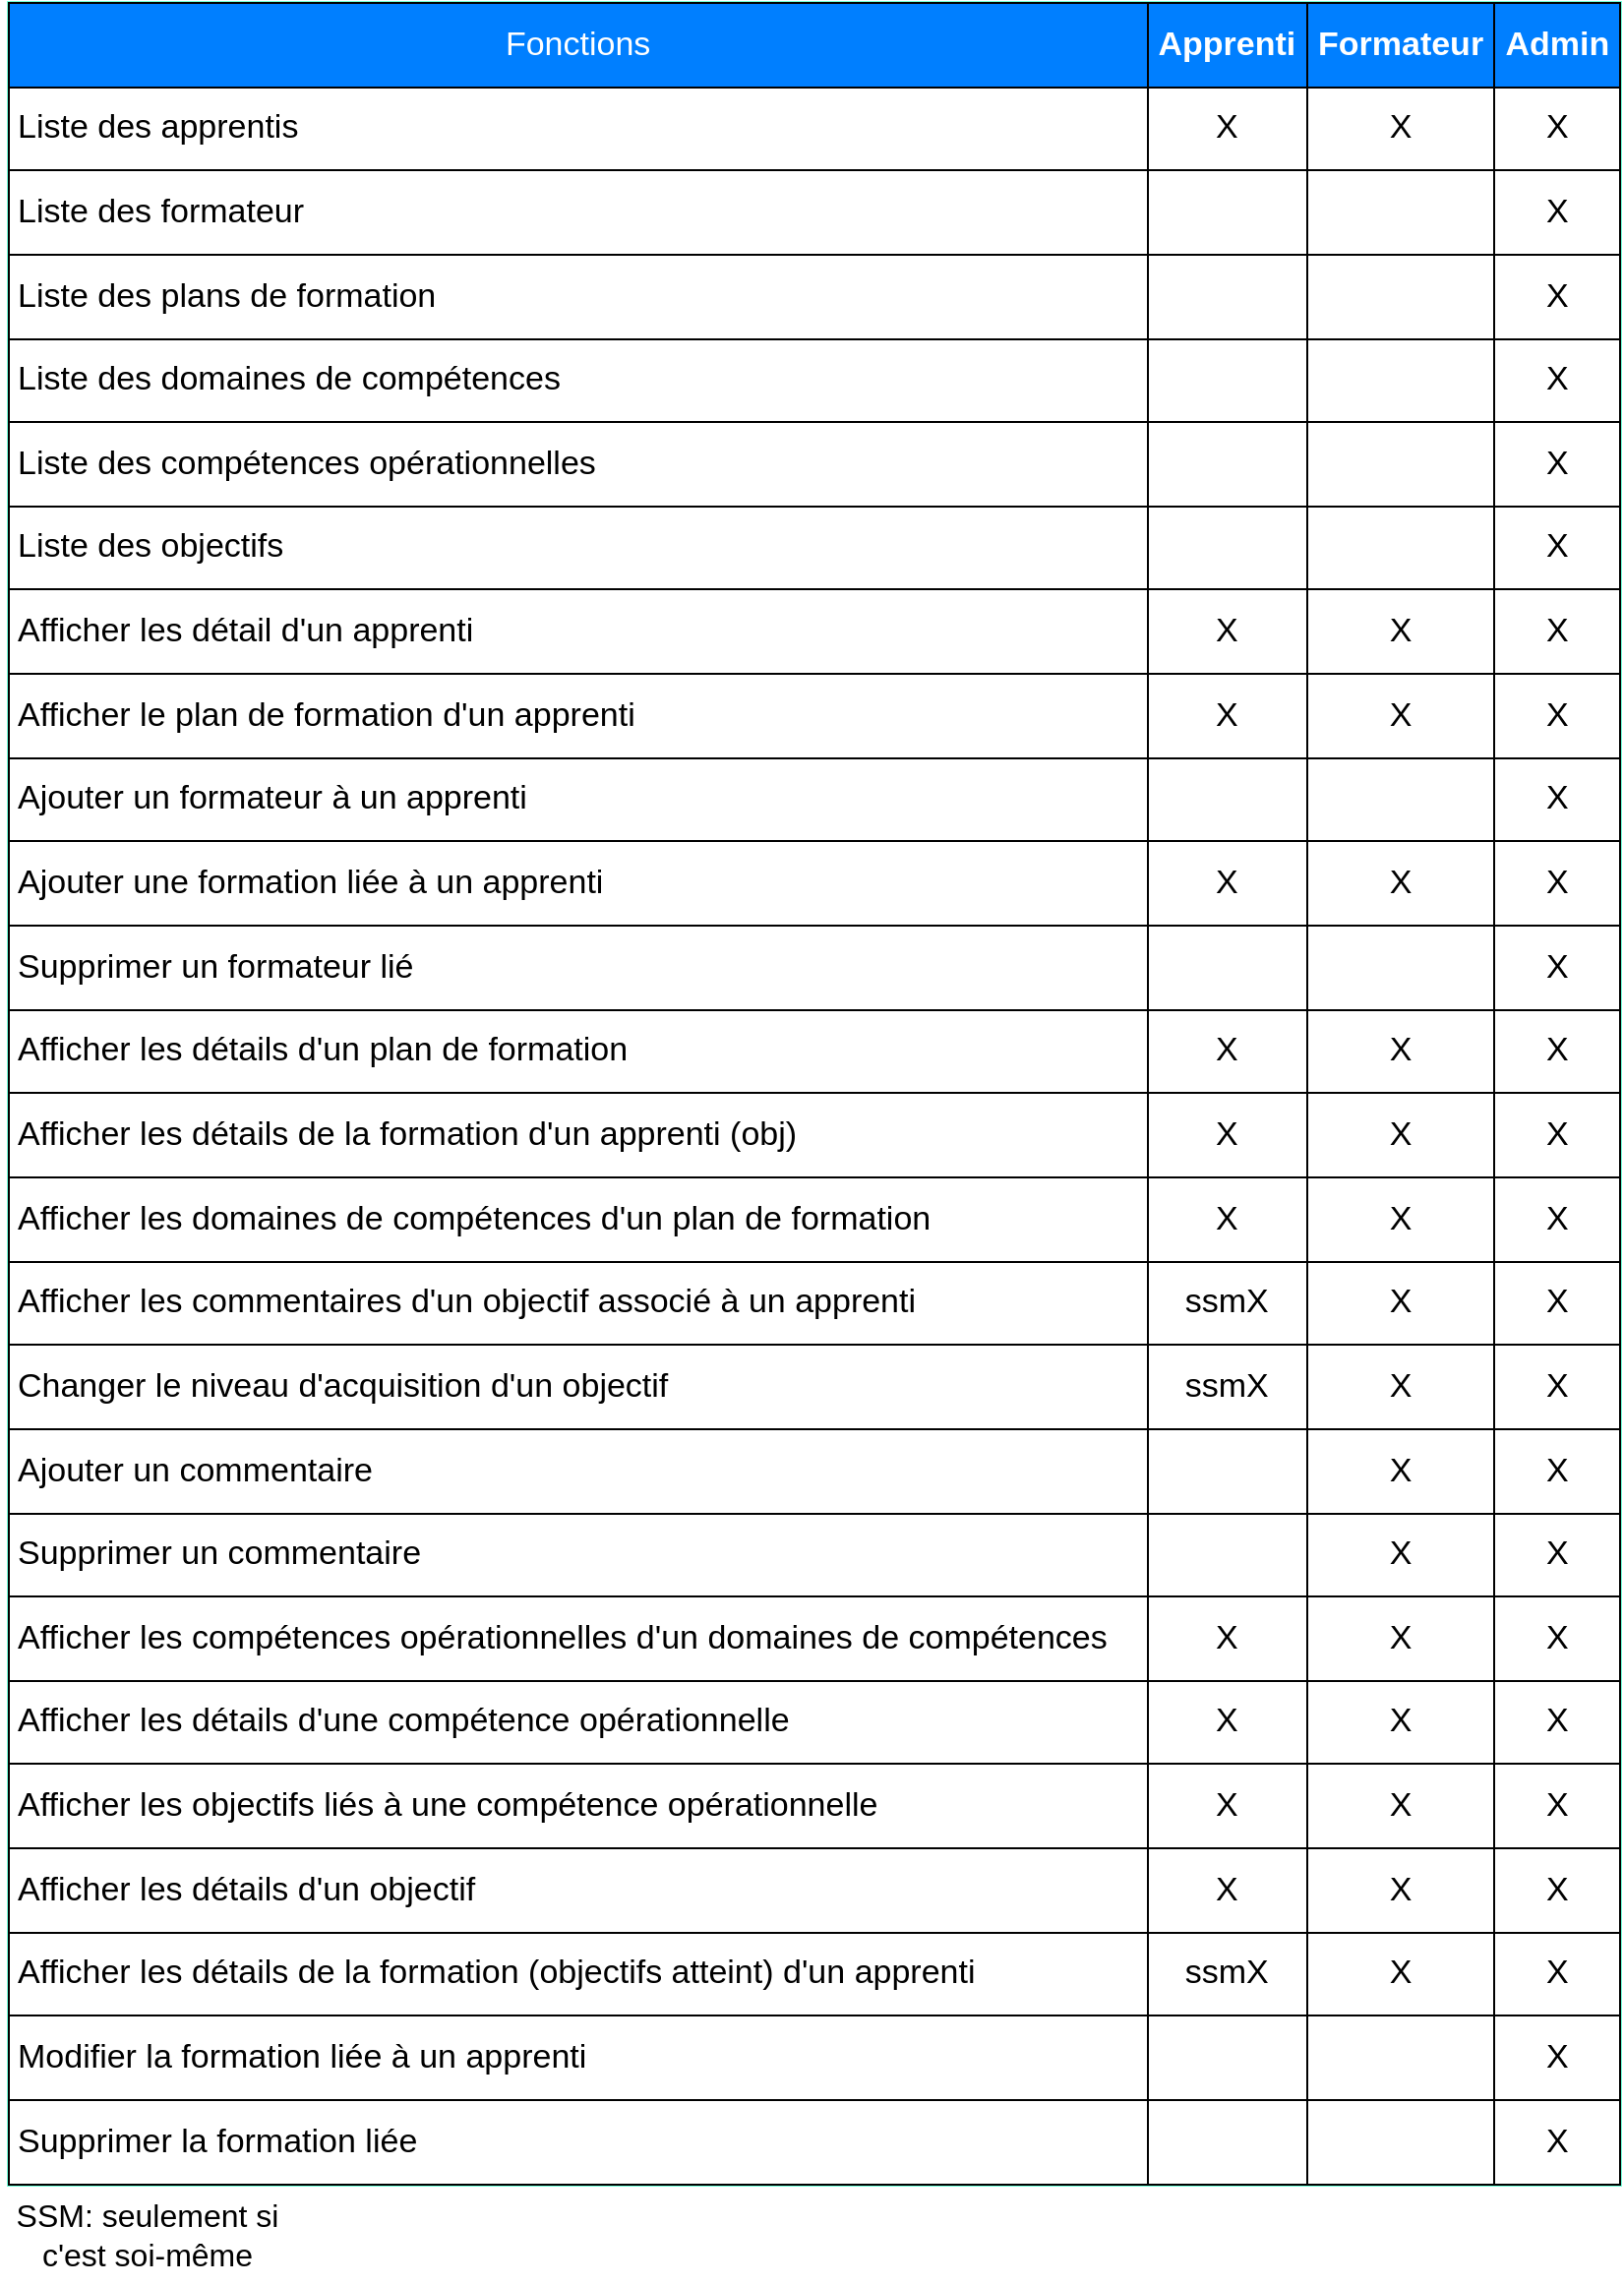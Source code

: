 <mxfile version="14.6.13" type="device"><diagram id="VaB11yT9NNSyQgzuXlM5" name="Page-1"><mxGraphModel dx="1673" dy="967" grid="1" gridSize="10" guides="1" tooltips="1" connect="1" arrows="1" fold="1" page="1" pageScale="1" pageWidth="827" pageHeight="1169" math="0" shadow="0"><root><mxCell id="0"/><mxCell id="1" parent="0"/><mxCell id="gw2a6t-uVCQziOM7dGDO-16" value="&lt;table border=&quot;1&quot; cellpadding=&quot;4&quot; style=&quot;width: 100% ; height: 100% ; border-collapse: collapse ; background-color: rgb(255 , 255 , 255) ; font-size: 17px ; border: 1px solid black&quot; width=&quot;100%&quot;&gt;&lt;tbody style=&quot;font-size: 17px&quot;&gt;&lt;tr style=&quot;color: rgb(255 , 255 , 255) ; border: 1px solid black ; font-size: 17px&quot;&gt;&lt;td style=&quot;text-align: center ; font-size: 17px ; background-color: rgb(0 , 127 , 255)&quot;&gt;Fonctions&lt;/td&gt;&lt;th style=&quot;text-align: center ; font-size: 17px ; background-color: rgb(0 , 127 , 255)&quot;&gt;Apprenti&lt;/th&gt;&lt;th style=&quot;text-align: center ; font-size: 17px ; background-color: rgb(0 , 127 , 255)&quot;&gt;Formateur&lt;/th&gt;&lt;th style=&quot;text-align: center ; font-size: 17px ; background-color: rgb(0 , 127 , 255)&quot;&gt;Admin&lt;/th&gt;&lt;/tr&gt;&lt;tr style=&quot;border: 1px solid black ; font-size: 17px&quot;&gt;&lt;td style=&quot;font-size: 17px&quot;&gt;Liste des apprentis&lt;/td&gt;&lt;td style=&quot;text-align: center ; font-size: 17px&quot;&gt;X&lt;/td&gt;&lt;td style=&quot;text-align: center ; font-size: 17px&quot;&gt;X&lt;/td&gt;&lt;td style=&quot;text-align: center ; font-size: 17px&quot;&gt;X&lt;/td&gt;&lt;/tr&gt;&lt;tr style=&quot;border: 1px solid black ; font-size: 17px&quot;&gt;&lt;td style=&quot;font-size: 17px&quot;&gt;Liste des formateur&lt;/td&gt;&lt;td style=&quot;text-align: center ; font-size: 17px&quot;&gt;&lt;br style=&quot;font-size: 17px&quot;&gt;&lt;/td&gt;&lt;td style=&quot;text-align: center ; font-size: 17px&quot;&gt;&lt;br style=&quot;font-size: 17px&quot;&gt;&lt;/td&gt;&lt;td style=&quot;text-align: center ; font-size: 17px&quot;&gt;X&lt;/td&gt;&lt;/tr&gt;&lt;tr style=&quot;border: 1px solid black ; font-size: 17px&quot;&gt;&lt;td style=&quot;font-size: 17px&quot;&gt;Liste des plans de formation&lt;/td&gt;&lt;td style=&quot;text-align: center ; font-size: 17px&quot;&gt;&lt;br style=&quot;font-size: 17px&quot;&gt;&lt;/td&gt;&lt;td style=&quot;text-align: center ; font-size: 17px&quot;&gt;&lt;br style=&quot;font-size: 17px&quot;&gt;&lt;/td&gt;&lt;td style=&quot;text-align: center ; font-size: 17px&quot;&gt;X&lt;/td&gt;&lt;/tr&gt;&lt;tr style=&quot;border: 1px solid black ; font-size: 17px&quot;&gt;&lt;td style=&quot;font-size: 17px&quot;&gt;Liste des domaines de compétences&lt;/td&gt;&lt;td style=&quot;text-align: center ; font-size: 17px&quot;&gt;&lt;br style=&quot;font-size: 17px&quot;&gt;&lt;/td&gt;&lt;td style=&quot;text-align: center ; font-size: 17px&quot;&gt;&lt;br style=&quot;font-size: 17px&quot;&gt;&lt;/td&gt;&lt;td style=&quot;text-align: center ; font-size: 17px&quot;&gt;X&lt;/td&gt;&lt;/tr&gt;&lt;tr style=&quot;font-size: 17px&quot;&gt;&lt;td style=&quot;font-size: 17px&quot;&gt;Liste des compétences opérationnelles&lt;/td&gt;&lt;td style=&quot;font-size: 17px&quot;&gt;&lt;br style=&quot;font-size: 17px&quot;&gt;&lt;/td&gt;&lt;td style=&quot;font-size: 17px&quot;&gt;&lt;br style=&quot;font-size: 17px&quot;&gt;&lt;/td&gt;&lt;td style=&quot;text-align: center ; font-size: 17px&quot;&gt;X&lt;/td&gt;&lt;/tr&gt;&lt;tr style=&quot;font-size: 17px&quot;&gt;&lt;td style=&quot;font-size: 17px&quot;&gt;Liste des objectifs&lt;/td&gt;&lt;td style=&quot;font-size: 17px&quot;&gt;&lt;br style=&quot;font-size: 17px&quot;&gt;&lt;/td&gt;&lt;td style=&quot;font-size: 17px&quot;&gt;&lt;br style=&quot;font-size: 17px&quot;&gt;&lt;/td&gt;&lt;td style=&quot;text-align: center ; font-size: 17px&quot;&gt;X&lt;/td&gt;&lt;/tr&gt;&lt;tr style=&quot;font-size: 17px&quot;&gt;&lt;td style=&quot;font-size: 17px&quot;&gt;Afficher les détail d'un apprenti&lt;/td&gt;&lt;td style=&quot;text-align: center ; font-size: 17px&quot;&gt;X&lt;/td&gt;&lt;td style=&quot;text-align: center ; font-size: 17px&quot;&gt;X&lt;/td&gt;&lt;td style=&quot;text-align: center ; font-size: 17px&quot;&gt;X&lt;/td&gt;&lt;/tr&gt;&lt;tr style=&quot;font-size: 17px&quot;&gt;&lt;td style=&quot;font-size: 17px&quot;&gt;Afficher le plan de formation d'un apprenti&lt;/td&gt;&lt;td style=&quot;text-align: center ; font-size: 17px&quot;&gt;X&lt;/td&gt;&lt;td style=&quot;text-align: center ; font-size: 17px&quot;&gt;X&lt;/td&gt;&lt;td style=&quot;text-align: center ; font-size: 17px&quot;&gt;X&lt;/td&gt;&lt;/tr&gt;&lt;tr style=&quot;font-size: 17px&quot;&gt;&lt;td style=&quot;font-size: 17px&quot;&gt;Ajouter un formateur à un apprenti&lt;/td&gt;&lt;td style=&quot;text-align: center ; font-size: 17px&quot;&gt;&lt;br style=&quot;font-size: 17px&quot;&gt;&lt;/td&gt;&lt;td style=&quot;text-align: center ; font-size: 17px&quot;&gt;&lt;br style=&quot;font-size: 17px&quot;&gt;&lt;/td&gt;&lt;td style=&quot;text-align: center ; font-size: 17px&quot;&gt;X&lt;/td&gt;&lt;/tr&gt;&lt;tr style=&quot;font-size: 17px&quot;&gt;&lt;td style=&quot;font-size: 17px&quot;&gt;Ajouter une formation liée à un apprenti&lt;/td&gt;&lt;td style=&quot;text-align: center ; font-size: 17px&quot;&gt;X&lt;/td&gt;&lt;td style=&quot;text-align: center ; font-size: 17px&quot;&gt;X&lt;/td&gt;&lt;td style=&quot;text-align: center ; font-size: 17px&quot;&gt;X&lt;/td&gt;&lt;/tr&gt;&lt;tr style=&quot;font-size: 17px&quot;&gt;&lt;td style=&quot;font-size: 17px&quot;&gt;Supprimer un formateur lié&lt;/td&gt;&lt;td style=&quot;text-align: center ; font-size: 17px&quot;&gt;&lt;br style=&quot;font-size: 17px&quot;&gt;&lt;/td&gt;&lt;td style=&quot;text-align: center ; font-size: 17px&quot;&gt;&lt;br style=&quot;font-size: 17px&quot;&gt;&lt;/td&gt;&lt;td style=&quot;text-align: center ; font-size: 17px&quot;&gt;X&lt;/td&gt;&lt;/tr&gt;&lt;tr style=&quot;font-size: 17px&quot;&gt;&lt;td style=&quot;font-size: 17px&quot;&gt;Afficher les détails d'un plan de formation&lt;/td&gt;&lt;td style=&quot;text-align: center ; font-size: 17px&quot;&gt;X&lt;/td&gt;&lt;td style=&quot;text-align: center ; font-size: 17px&quot;&gt;X&lt;/td&gt;&lt;td style=&quot;text-align: center ; font-size: 17px&quot;&gt;X&lt;/td&gt;&lt;/tr&gt;&lt;tr style=&quot;font-size: 17px&quot;&gt;&lt;td style=&quot;font-size: 17px&quot;&gt;Afficher les détails de la formation d'un apprenti (obj)&lt;/td&gt;&lt;td style=&quot;text-align: center ; font-size: 17px&quot;&gt;X&lt;/td&gt;&lt;td style=&quot;text-align: center ; font-size: 17px&quot;&gt;X&lt;/td&gt;&lt;td style=&quot;text-align: center ; font-size: 17px&quot;&gt;X&lt;/td&gt;&lt;/tr&gt;&lt;tr style=&quot;font-size: 17px&quot;&gt;&lt;td style=&quot;font-size: 17px&quot;&gt;Afficher les domaines de compétences d'un plan de formation&lt;/td&gt;&lt;td style=&quot;text-align: center ; font-size: 17px&quot;&gt;X&lt;/td&gt;&lt;td style=&quot;text-align: center ; font-size: 17px&quot;&gt;X&lt;/td&gt;&lt;td style=&quot;text-align: center ; font-size: 17px&quot;&gt;X&lt;/td&gt;&lt;/tr&gt;&lt;tr style=&quot;font-size: 17px&quot;&gt;&lt;td style=&quot;font-size: 17px&quot;&gt;Afficher les commentaires d'un objectif associé à un apprenti&lt;/td&gt;&lt;td style=&quot;text-align: center ; font-size: 17px&quot;&gt;ssmX&lt;/td&gt;&lt;td style=&quot;text-align: center ; font-size: 17px&quot;&gt;X&lt;/td&gt;&lt;td style=&quot;text-align: center ; font-size: 17px&quot;&gt;X&lt;/td&gt;&lt;/tr&gt;&lt;tr style=&quot;font-size: 17px&quot;&gt;&lt;td style=&quot;font-size: 17px&quot;&gt;Changer le niveau d'acquisition d'un objectif&lt;/td&gt;&lt;td style=&quot;text-align: center ; font-size: 17px&quot;&gt;ssmX&lt;/td&gt;&lt;td style=&quot;text-align: center ; font-size: 17px&quot;&gt;X&lt;/td&gt;&lt;td style=&quot;text-align: center ; font-size: 17px&quot;&gt;X&lt;/td&gt;&lt;/tr&gt;&lt;tr style=&quot;font-size: 17px&quot;&gt;&lt;td style=&quot;font-size: 17px&quot;&gt;Ajouter un commentaire&lt;/td&gt;&lt;td style=&quot;font-size: 17px&quot;&gt;&lt;br style=&quot;font-size: 17px&quot;&gt;&lt;/td&gt;&lt;td style=&quot;text-align: center ; font-size: 17px&quot;&gt;X&lt;/td&gt;&lt;td style=&quot;text-align: center ; font-size: 17px&quot;&gt;X&lt;/td&gt;&lt;/tr&gt;&lt;tr style=&quot;font-size: 17px&quot;&gt;&lt;td style=&quot;font-size: 17px&quot;&gt;Supprimer un commentaire&lt;/td&gt;&lt;td style=&quot;font-size: 17px&quot;&gt;&lt;br style=&quot;font-size: 17px&quot;&gt;&lt;/td&gt;&lt;td style=&quot;text-align: center ; font-size: 17px&quot;&gt;X&lt;/td&gt;&lt;td style=&quot;text-align: center ; font-size: 17px&quot;&gt;X&lt;/td&gt;&lt;/tr&gt;&lt;tr style=&quot;font-size: 17px&quot;&gt;&lt;td style=&quot;font-size: 17px&quot;&gt;Afficher les compétences opérationnelles d'un domaines de compétences&lt;/td&gt;&lt;td style=&quot;text-align: center ; font-size: 17px&quot;&gt;X&lt;/td&gt;&lt;td style=&quot;text-align: center ; font-size: 17px&quot;&gt;X&lt;/td&gt;&lt;td style=&quot;text-align: center ; font-size: 17px&quot;&gt;X&lt;/td&gt;&lt;/tr&gt;&lt;tr style=&quot;font-size: 17px&quot;&gt;&lt;td style=&quot;font-size: 17px&quot;&gt;Afficher les détails d'une compétence opérationnelle&lt;/td&gt;&lt;td style=&quot;text-align: center ; font-size: 17px&quot;&gt;X&lt;/td&gt;&lt;td style=&quot;text-align: center ; font-size: 17px&quot;&gt;X&lt;/td&gt;&lt;td style=&quot;text-align: center ; font-size: 17px&quot;&gt;X&lt;/td&gt;&lt;/tr&gt;&lt;tr style=&quot;font-size: 17px&quot;&gt;&lt;td style=&quot;font-size: 17px&quot;&gt;Afficher les objectifs liés à une compétence opérationnelle&lt;/td&gt;&lt;td style=&quot;text-align: center ; font-size: 17px&quot;&gt;X&lt;/td&gt;&lt;td style=&quot;text-align: center ; font-size: 17px&quot;&gt;X&lt;/td&gt;&lt;td style=&quot;text-align: center ; font-size: 17px&quot;&gt;X&lt;/td&gt;&lt;/tr&gt;&lt;tr style=&quot;font-size: 17px&quot;&gt;&lt;td style=&quot;font-size: 17px&quot;&gt;Afficher les détails d'un objectif&lt;/td&gt;&lt;td style=&quot;text-align: center ; font-size: 17px&quot;&gt;X&lt;/td&gt;&lt;td style=&quot;text-align: center ; font-size: 17px&quot;&gt;X&lt;/td&gt;&lt;td style=&quot;text-align: center ; font-size: 17px&quot;&gt;X&lt;/td&gt;&lt;/tr&gt;&lt;tr style=&quot;font-size: 17px&quot;&gt;&lt;td style=&quot;font-size: 17px&quot;&gt;Afficher les détails de la formation (objectifs atteint) d'un apprenti&lt;/td&gt;&lt;td style=&quot;text-align: center ; font-size: 17px&quot;&gt;ssmX&lt;/td&gt;&lt;td style=&quot;text-align: center ; font-size: 17px&quot;&gt;X&lt;/td&gt;&lt;td style=&quot;text-align: center ; font-size: 17px&quot;&gt;X&lt;/td&gt;&lt;/tr&gt;&lt;tr style=&quot;font-size: 17px&quot;&gt;&lt;td style=&quot;font-size: 17px&quot;&gt;Modifier la formation liée à un apprenti&lt;/td&gt;&lt;td style=&quot;font-size: 17px&quot;&gt;&lt;br style=&quot;font-size: 17px&quot;&gt;&lt;/td&gt;&lt;td style=&quot;font-size: 17px&quot;&gt;&lt;br style=&quot;font-size: 17px&quot;&gt;&lt;/td&gt;&lt;td style=&quot;text-align: center ; font-size: 17px&quot;&gt;X&lt;/td&gt;&lt;/tr&gt;&lt;tr style=&quot;font-size: 17px&quot;&gt;&lt;td style=&quot;font-size: 17px&quot;&gt;Supprimer la formation liée&lt;/td&gt;&lt;td style=&quot;font-size: 17px&quot;&gt;&lt;br style=&quot;font-size: 17px&quot;&gt;&lt;/td&gt;&lt;td style=&quot;font-size: 17px&quot;&gt;&lt;br style=&quot;font-size: 17px&quot;&gt;&lt;/td&gt;&lt;td style=&quot;text-align: center ; font-size: 17px&quot;&gt;X&lt;/td&gt;&lt;/tr&gt;&lt;/tbody&gt;&lt;/table&gt;" style="text;html=1;strokeColor=#73FFDA;fillColor=#ffffff;overflow=fill;rounded=0;fontSize=17;labelBorderColor=none;" vertex="1" parent="1"><mxGeometry x="4" width="820" height="1110" as="geometry"/></mxCell><mxCell id="gw2a6t-uVCQziOM7dGDO-17" value="&lt;font style=&quot;font-size: 16px&quot;&gt;SSM: seulement si c'est soi-même&lt;/font&gt;" style="text;html=1;strokeColor=none;fillColor=none;align=center;verticalAlign=middle;whiteSpace=wrap;rounded=0;" vertex="1" parent="1"><mxGeometry y="1110" width="150" height="50" as="geometry"/></mxCell></root></mxGraphModel></diagram></mxfile>